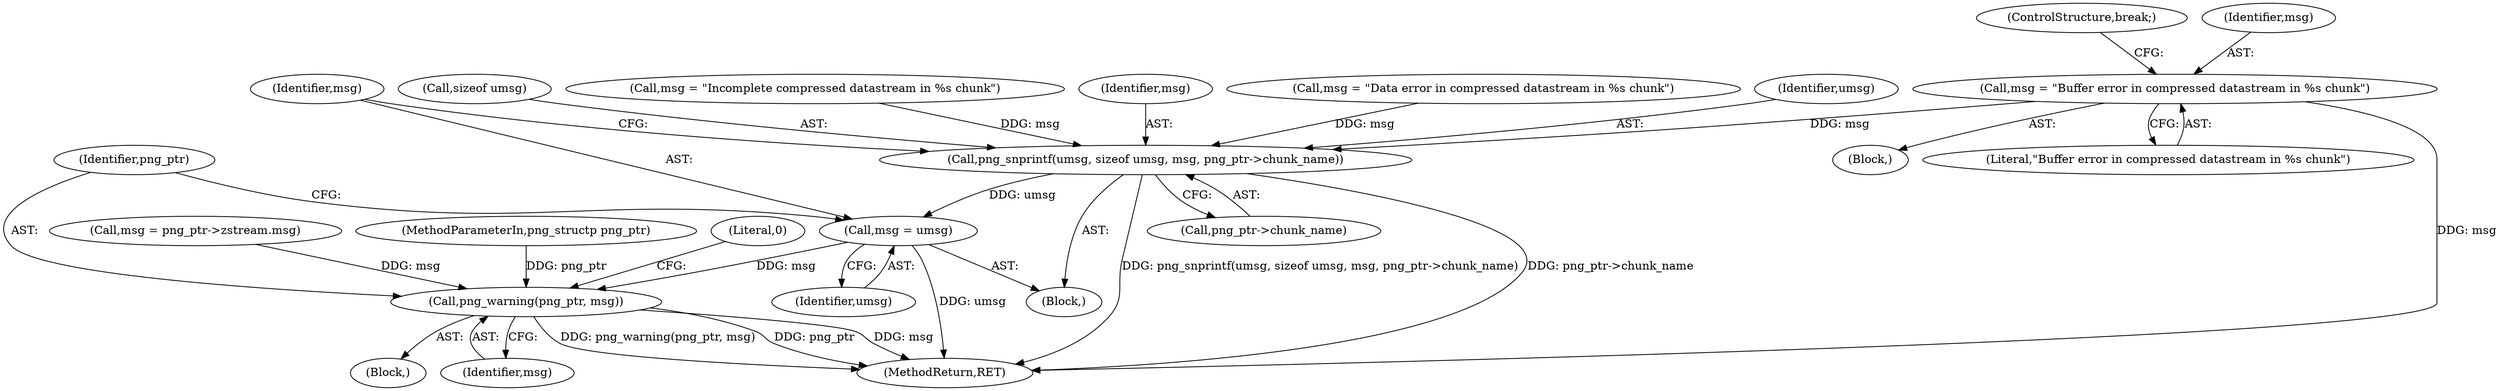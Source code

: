 digraph "0_Chrome_4cf106cdb83dd6b35d3b26d06cc67d1d2d99041e@pointer" {
"1000273" [label="(Call,msg = \"Buffer error in compressed datastream in %s chunk\")"];
"1000287" [label="(Call,png_snprintf(umsg, sizeof umsg, msg, png_ptr->chunk_name))"];
"1000295" [label="(Call,msg = umsg)"];
"1000298" [label="(Call,png_warning(png_ptr, msg))"];
"1000283" [label="(Call,msg = \"Incomplete compressed datastream in %s chunk\")"];
"1000276" [label="(ControlStructure,break;)"];
"1000296" [label="(Identifier,msg)"];
"1000292" [label="(Call,png_ptr->chunk_name)"];
"1000274" [label="(Identifier,msg)"];
"1000291" [label="(Identifier,msg)"];
"1000299" [label="(Identifier,png_ptr)"];
"1000298" [label="(Call,png_warning(png_ptr, msg))"];
"1000303" [label="(MethodReturn,RET)"];
"1000271" [label="(Block,)"];
"1000259" [label="(Call,msg = png_ptr->zstream.msg)"];
"1000273" [label="(Call,msg = \"Buffer error in compressed datastream in %s chunk\")"];
"1000249" [label="(Block,)"];
"1000267" [label="(Block,)"];
"1000275" [label="(Literal,\"Buffer error in compressed datastream in %s chunk\")"];
"1000108" [label="(MethodParameterIn,png_structp png_ptr)"];
"1000302" [label="(Literal,0)"];
"1000297" [label="(Identifier,umsg)"];
"1000300" [label="(Identifier,msg)"];
"1000287" [label="(Call,png_snprintf(umsg, sizeof umsg, msg, png_ptr->chunk_name))"];
"1000295" [label="(Call,msg = umsg)"];
"1000278" [label="(Call,msg = \"Data error in compressed datastream in %s chunk\")"];
"1000288" [label="(Identifier,umsg)"];
"1000289" [label="(Call,sizeof umsg)"];
"1000273" -> "1000271"  [label="AST: "];
"1000273" -> "1000275"  [label="CFG: "];
"1000274" -> "1000273"  [label="AST: "];
"1000275" -> "1000273"  [label="AST: "];
"1000276" -> "1000273"  [label="CFG: "];
"1000273" -> "1000303"  [label="DDG: msg"];
"1000273" -> "1000287"  [label="DDG: msg"];
"1000287" -> "1000267"  [label="AST: "];
"1000287" -> "1000292"  [label="CFG: "];
"1000288" -> "1000287"  [label="AST: "];
"1000289" -> "1000287"  [label="AST: "];
"1000291" -> "1000287"  [label="AST: "];
"1000292" -> "1000287"  [label="AST: "];
"1000296" -> "1000287"  [label="CFG: "];
"1000287" -> "1000303"  [label="DDG: png_ptr->chunk_name"];
"1000287" -> "1000303"  [label="DDG: png_snprintf(umsg, sizeof umsg, msg, png_ptr->chunk_name)"];
"1000283" -> "1000287"  [label="DDG: msg"];
"1000278" -> "1000287"  [label="DDG: msg"];
"1000287" -> "1000295"  [label="DDG: umsg"];
"1000295" -> "1000267"  [label="AST: "];
"1000295" -> "1000297"  [label="CFG: "];
"1000296" -> "1000295"  [label="AST: "];
"1000297" -> "1000295"  [label="AST: "];
"1000299" -> "1000295"  [label="CFG: "];
"1000295" -> "1000303"  [label="DDG: umsg"];
"1000295" -> "1000298"  [label="DDG: msg"];
"1000298" -> "1000249"  [label="AST: "];
"1000298" -> "1000300"  [label="CFG: "];
"1000299" -> "1000298"  [label="AST: "];
"1000300" -> "1000298"  [label="AST: "];
"1000302" -> "1000298"  [label="CFG: "];
"1000298" -> "1000303"  [label="DDG: png_warning(png_ptr, msg)"];
"1000298" -> "1000303"  [label="DDG: png_ptr"];
"1000298" -> "1000303"  [label="DDG: msg"];
"1000108" -> "1000298"  [label="DDG: png_ptr"];
"1000259" -> "1000298"  [label="DDG: msg"];
}
